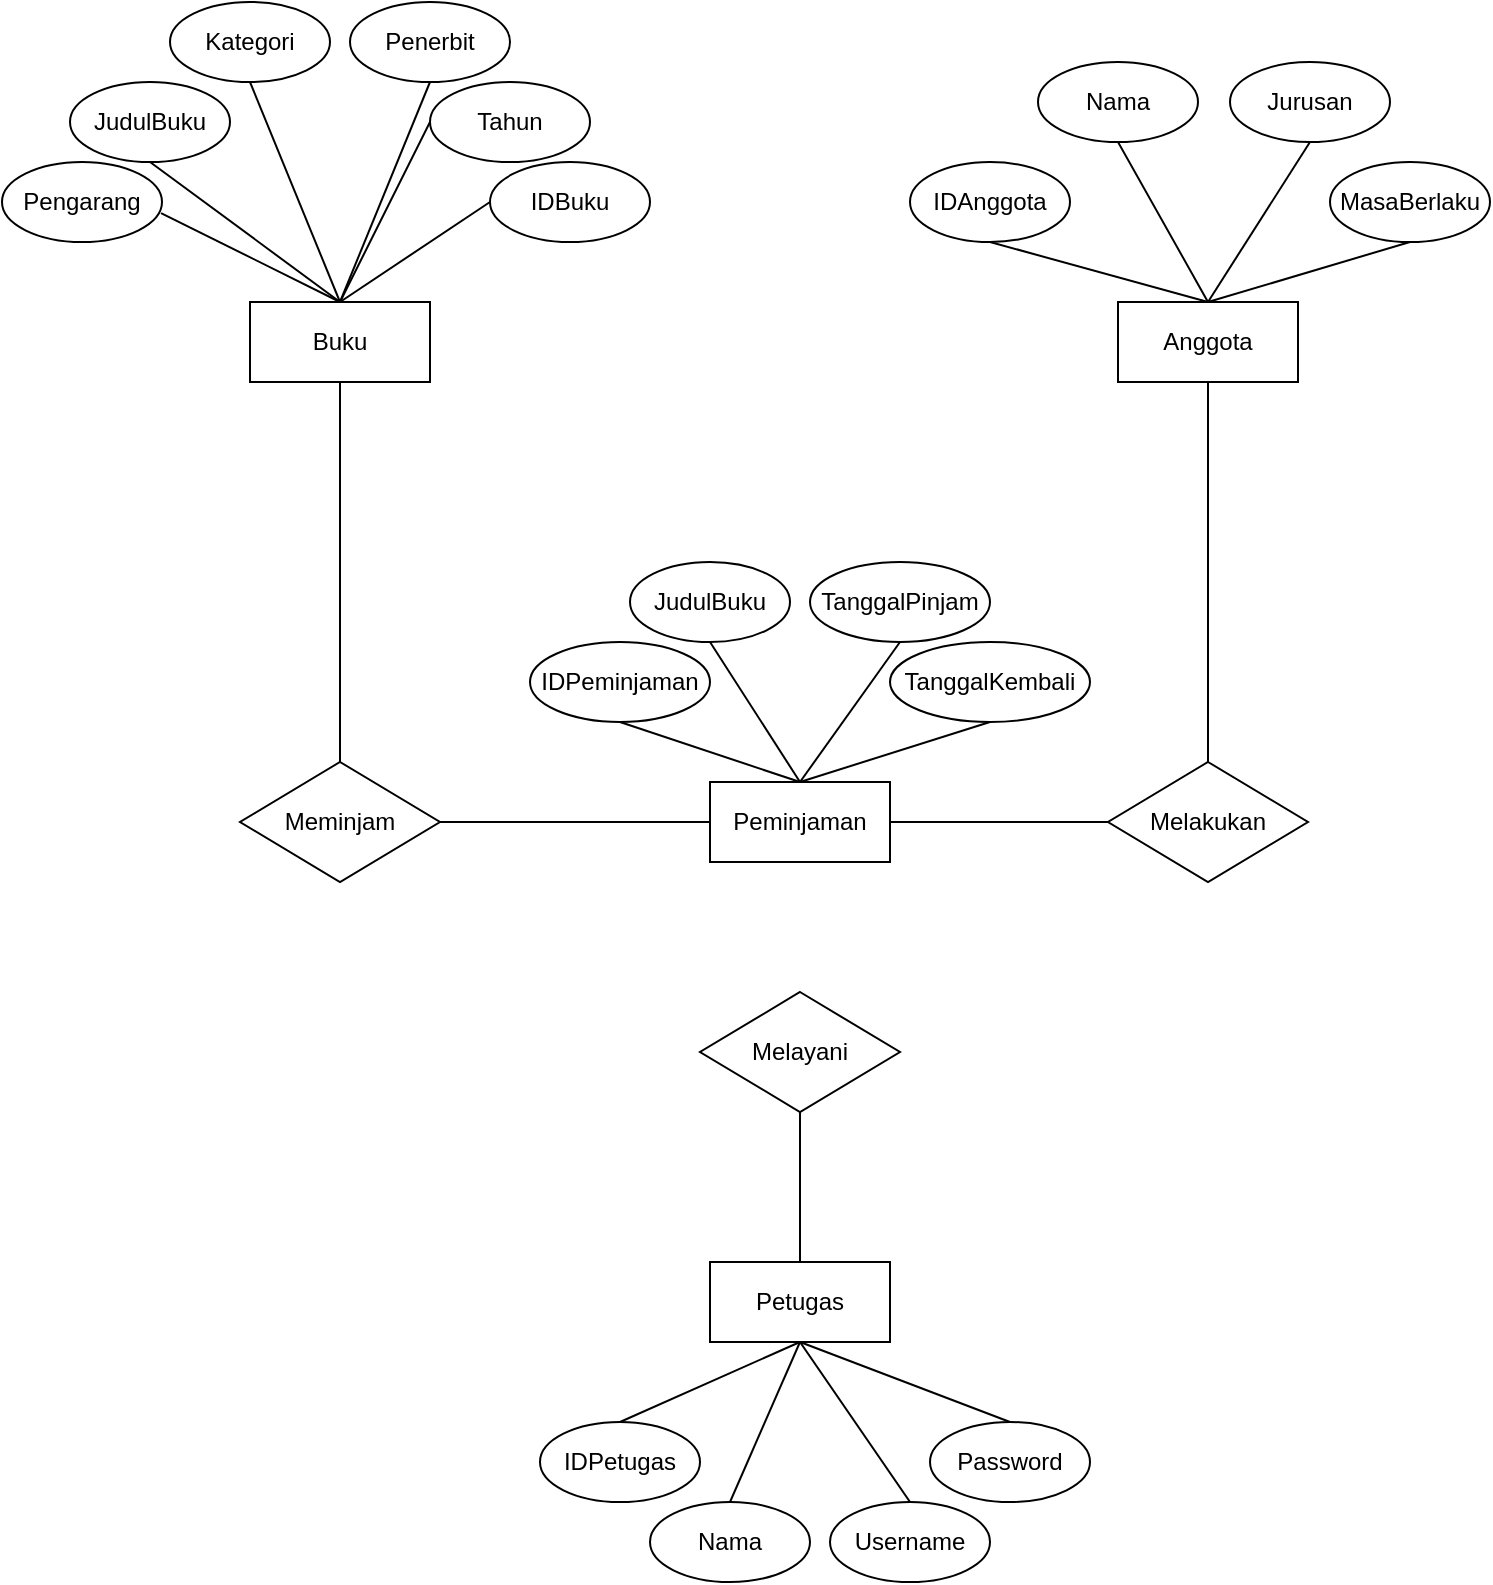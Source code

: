 <mxfile version="22.1.3" type="google">
  <diagram name="Halaman-1" id="yoYZs8vuOn2txmbLaila">
    <mxGraphModel dx="2387" dy="362" grid="1" gridSize="10" guides="1" tooltips="1" connect="1" arrows="1" fold="1" page="1" pageScale="1" pageWidth="827" pageHeight="1169" math="0" shadow="0">
      <root>
        <mxCell id="0" />
        <mxCell id="1" parent="0" />
        <mxCell id="bV-LUignm93GjpWoHWLM-1" value="Pengarang" style="ellipse;whiteSpace=wrap;html=1;" vertex="1" parent="1">
          <mxGeometry x="-1654" y="110" width="80" height="40" as="geometry" />
        </mxCell>
        <mxCell id="bV-LUignm93GjpWoHWLM-2" value="Tahun" style="ellipse;whiteSpace=wrap;html=1;" vertex="1" parent="1">
          <mxGeometry x="-1440" y="70" width="80" height="40" as="geometry" />
        </mxCell>
        <mxCell id="bV-LUignm93GjpWoHWLM-3" value="Penerbit" style="ellipse;whiteSpace=wrap;html=1;" vertex="1" parent="1">
          <mxGeometry x="-1480" y="30" width="80" height="40" as="geometry" />
        </mxCell>
        <mxCell id="bV-LUignm93GjpWoHWLM-4" value="Kategori" style="ellipse;whiteSpace=wrap;html=1;" vertex="1" parent="1">
          <mxGeometry x="-1570" y="30" width="80" height="40" as="geometry" />
        </mxCell>
        <mxCell id="bV-LUignm93GjpWoHWLM-5" value="JudulBuku" style="ellipse;whiteSpace=wrap;html=1;" vertex="1" parent="1">
          <mxGeometry x="-1620" y="70" width="80" height="40" as="geometry" />
        </mxCell>
        <mxCell id="bV-LUignm93GjpWoHWLM-7" value="IDBuku" style="ellipse;whiteSpace=wrap;html=1;" vertex="1" parent="1">
          <mxGeometry x="-1410" y="110" width="80" height="40" as="geometry" />
        </mxCell>
        <mxCell id="bV-LUignm93GjpWoHWLM-8" value="Buku" style="rounded=0;whiteSpace=wrap;html=1;" vertex="1" parent="1">
          <mxGeometry x="-1530" y="180" width="90" height="40" as="geometry" />
        </mxCell>
        <mxCell id="bV-LUignm93GjpWoHWLM-9" value="IDAnggota" style="ellipse;whiteSpace=wrap;html=1;" vertex="1" parent="1">
          <mxGeometry x="-1200" y="110" width="80" height="40" as="geometry" />
        </mxCell>
        <mxCell id="bV-LUignm93GjpWoHWLM-11" value="MasaBerlaku" style="ellipse;whiteSpace=wrap;html=1;" vertex="1" parent="1">
          <mxGeometry x="-990" y="110" width="80" height="40" as="geometry" />
        </mxCell>
        <mxCell id="bV-LUignm93GjpWoHWLM-12" value="Jurusan" style="ellipse;whiteSpace=wrap;html=1;" vertex="1" parent="1">
          <mxGeometry x="-1040" y="60" width="80" height="40" as="geometry" />
        </mxCell>
        <mxCell id="bV-LUignm93GjpWoHWLM-13" value="Nama" style="ellipse;whiteSpace=wrap;html=1;" vertex="1" parent="1">
          <mxGeometry x="-1136" y="60" width="80" height="40" as="geometry" />
        </mxCell>
        <mxCell id="bV-LUignm93GjpWoHWLM-15" value="Anggota" style="rounded=0;whiteSpace=wrap;html=1;" vertex="1" parent="1">
          <mxGeometry x="-1096" y="180" width="90" height="40" as="geometry" />
        </mxCell>
        <mxCell id="bV-LUignm93GjpWoHWLM-20" value="TanggalKembali" style="ellipse;whiteSpace=wrap;html=1;" vertex="1" parent="1">
          <mxGeometry x="-1210" y="350" width="100" height="40" as="geometry" />
        </mxCell>
        <mxCell id="bV-LUignm93GjpWoHWLM-21" value="IDPeminjaman" style="ellipse;whiteSpace=wrap;html=1;" vertex="1" parent="1">
          <mxGeometry x="-1390" y="350" width="90" height="40" as="geometry" />
        </mxCell>
        <mxCell id="bV-LUignm93GjpWoHWLM-24" value="Peminjaman" style="rounded=0;whiteSpace=wrap;html=1;" vertex="1" parent="1">
          <mxGeometry x="-1300" y="420" width="90" height="40" as="geometry" />
        </mxCell>
        <mxCell id="bV-LUignm93GjpWoHWLM-25" value="JudulBuku" style="ellipse;whiteSpace=wrap;html=1;" vertex="1" parent="1">
          <mxGeometry x="-1340" y="310" width="80" height="40" as="geometry" />
        </mxCell>
        <mxCell id="bV-LUignm93GjpWoHWLM-26" value="TanggalPinjam" style="ellipse;whiteSpace=wrap;html=1;" vertex="1" parent="1">
          <mxGeometry x="-1250" y="310" width="90" height="40" as="geometry" />
        </mxCell>
        <mxCell id="bV-LUignm93GjpWoHWLM-27" value="Meminjam" style="rhombus;whiteSpace=wrap;html=1;" vertex="1" parent="1">
          <mxGeometry x="-1535" y="410" width="100" height="60" as="geometry" />
        </mxCell>
        <mxCell id="bV-LUignm93GjpWoHWLM-28" value="Melakukan" style="rhombus;whiteSpace=wrap;html=1;" vertex="1" parent="1">
          <mxGeometry x="-1101" y="410" width="100" height="60" as="geometry" />
        </mxCell>
        <mxCell id="bV-LUignm93GjpWoHWLM-29" value="" style="endArrow=none;html=1;rounded=0;entryX=0;entryY=0.5;entryDx=0;entryDy=0;exitX=0.5;exitY=0;exitDx=0;exitDy=0;" edge="1" parent="1" source="bV-LUignm93GjpWoHWLM-8" target="bV-LUignm93GjpWoHWLM-7">
          <mxGeometry width="50" height="50" relative="1" as="geometry">
            <mxPoint x="-1520" y="190" as="sourcePoint" />
            <mxPoint x="-1470" y="140" as="targetPoint" />
          </mxGeometry>
        </mxCell>
        <mxCell id="bV-LUignm93GjpWoHWLM-30" value="" style="endArrow=none;html=1;rounded=0;entryX=0;entryY=0.5;entryDx=0;entryDy=0;exitX=0.5;exitY=0;exitDx=0;exitDy=0;" edge="1" parent="1" source="bV-LUignm93GjpWoHWLM-8" target="bV-LUignm93GjpWoHWLM-2">
          <mxGeometry width="50" height="50" relative="1" as="geometry">
            <mxPoint x="-1430" y="250" as="sourcePoint" />
            <mxPoint x="-1380" y="200" as="targetPoint" />
          </mxGeometry>
        </mxCell>
        <mxCell id="bV-LUignm93GjpWoHWLM-31" value="" style="endArrow=none;html=1;rounded=0;entryX=0.5;entryY=1;entryDx=0;entryDy=0;exitX=0.5;exitY=0;exitDx=0;exitDy=0;" edge="1" parent="1" source="bV-LUignm93GjpWoHWLM-8" target="bV-LUignm93GjpWoHWLM-4">
          <mxGeometry width="50" height="50" relative="1" as="geometry">
            <mxPoint x="-1420" y="260" as="sourcePoint" />
            <mxPoint x="-1370" y="210" as="targetPoint" />
          </mxGeometry>
        </mxCell>
        <mxCell id="bV-LUignm93GjpWoHWLM-32" value="" style="endArrow=none;html=1;rounded=0;entryX=0.5;entryY=1;entryDx=0;entryDy=0;" edge="1" parent="1" target="bV-LUignm93GjpWoHWLM-3">
          <mxGeometry width="50" height="50" relative="1" as="geometry">
            <mxPoint x="-1485" y="180" as="sourcePoint" />
            <mxPoint x="-1360" y="220" as="targetPoint" />
          </mxGeometry>
        </mxCell>
        <mxCell id="bV-LUignm93GjpWoHWLM-33" value="" style="endArrow=none;html=1;rounded=0;entryX=0.5;entryY=1;entryDx=0;entryDy=0;exitX=0.5;exitY=0;exitDx=0;exitDy=0;" edge="1" parent="1" source="bV-LUignm93GjpWoHWLM-8" target="bV-LUignm93GjpWoHWLM-5">
          <mxGeometry width="50" height="50" relative="1" as="geometry">
            <mxPoint x="-1400" y="280" as="sourcePoint" />
            <mxPoint x="-1350" y="230" as="targetPoint" />
          </mxGeometry>
        </mxCell>
        <mxCell id="bV-LUignm93GjpWoHWLM-34" value="" style="endArrow=none;html=1;rounded=0;entryX=0.994;entryY=0.638;entryDx=0;entryDy=0;entryPerimeter=0;exitX=0.5;exitY=0;exitDx=0;exitDy=0;" edge="1" parent="1" source="bV-LUignm93GjpWoHWLM-8" target="bV-LUignm93GjpWoHWLM-1">
          <mxGeometry width="50" height="50" relative="1" as="geometry">
            <mxPoint x="-1390" y="290" as="sourcePoint" />
            <mxPoint x="-1340" y="240" as="targetPoint" />
          </mxGeometry>
        </mxCell>
        <mxCell id="bV-LUignm93GjpWoHWLM-35" value="" style="endArrow=none;html=1;rounded=0;entryX=0.5;entryY=1;entryDx=0;entryDy=0;exitX=0.5;exitY=0;exitDx=0;exitDy=0;" edge="1" parent="1" source="bV-LUignm93GjpWoHWLM-15" target="bV-LUignm93GjpWoHWLM-9">
          <mxGeometry width="50" height="50" relative="1" as="geometry">
            <mxPoint x="-1380" y="300" as="sourcePoint" />
            <mxPoint x="-1330" y="250" as="targetPoint" />
          </mxGeometry>
        </mxCell>
        <mxCell id="bV-LUignm93GjpWoHWLM-36" value="" style="endArrow=none;html=1;rounded=0;entryX=0.5;entryY=1;entryDx=0;entryDy=0;exitX=0.5;exitY=0;exitDx=0;exitDy=0;" edge="1" parent="1" source="bV-LUignm93GjpWoHWLM-15" target="bV-LUignm93GjpWoHWLM-13">
          <mxGeometry width="50" height="50" relative="1" as="geometry">
            <mxPoint x="-1370" y="310" as="sourcePoint" />
            <mxPoint x="-1320" y="260" as="targetPoint" />
          </mxGeometry>
        </mxCell>
        <mxCell id="bV-LUignm93GjpWoHWLM-37" value="" style="endArrow=none;html=1;rounded=0;entryX=0.5;entryY=1;entryDx=0;entryDy=0;exitX=0.5;exitY=0;exitDx=0;exitDy=0;" edge="1" parent="1" source="bV-LUignm93GjpWoHWLM-15" target="bV-LUignm93GjpWoHWLM-12">
          <mxGeometry width="50" height="50" relative="1" as="geometry">
            <mxPoint x="-1360" y="320" as="sourcePoint" />
            <mxPoint x="-1310" y="270" as="targetPoint" />
          </mxGeometry>
        </mxCell>
        <mxCell id="bV-LUignm93GjpWoHWLM-38" value="" style="endArrow=none;html=1;rounded=0;entryX=1;entryY=0.5;entryDx=0;entryDy=0;exitX=0;exitY=0.5;exitDx=0;exitDy=0;" edge="1" parent="1" source="bV-LUignm93GjpWoHWLM-24" target="bV-LUignm93GjpWoHWLM-27">
          <mxGeometry width="50" height="50" relative="1" as="geometry">
            <mxPoint x="-1410" y="490" as="sourcePoint" />
            <mxPoint x="-1360" y="440" as="targetPoint" />
          </mxGeometry>
        </mxCell>
        <mxCell id="bV-LUignm93GjpWoHWLM-39" value="" style="endArrow=none;html=1;rounded=0;exitX=0.5;exitY=0;exitDx=0;exitDy=0;" edge="1" parent="1" source="bV-LUignm93GjpWoHWLM-15">
          <mxGeometry width="50" height="50" relative="1" as="geometry">
            <mxPoint x="-1340" y="340" as="sourcePoint" />
            <mxPoint x="-950" y="150" as="targetPoint" />
          </mxGeometry>
        </mxCell>
        <mxCell id="bV-LUignm93GjpWoHWLM-40" value="" style="endArrow=none;html=1;rounded=0;entryX=0.5;entryY=1;entryDx=0;entryDy=0;exitX=0.5;exitY=0;exitDx=0;exitDy=0;" edge="1" parent="1" source="bV-LUignm93GjpWoHWLM-24" target="bV-LUignm93GjpWoHWLM-21">
          <mxGeometry width="50" height="50" relative="1" as="geometry">
            <mxPoint x="-1330" y="350" as="sourcePoint" />
            <mxPoint x="-1280" y="300" as="targetPoint" />
          </mxGeometry>
        </mxCell>
        <mxCell id="bV-LUignm93GjpWoHWLM-41" value="" style="endArrow=none;html=1;rounded=0;entryX=0.5;entryY=1;entryDx=0;entryDy=0;exitX=0.5;exitY=0;exitDx=0;exitDy=0;" edge="1" parent="1" source="bV-LUignm93GjpWoHWLM-24" target="bV-LUignm93GjpWoHWLM-25">
          <mxGeometry width="50" height="50" relative="1" as="geometry">
            <mxPoint x="-1320" y="360" as="sourcePoint" />
            <mxPoint x="-1270" y="310" as="targetPoint" />
          </mxGeometry>
        </mxCell>
        <mxCell id="bV-LUignm93GjpWoHWLM-42" value="" style="endArrow=none;html=1;rounded=0;entryX=0.5;entryY=1;entryDx=0;entryDy=0;exitX=0.5;exitY=0;exitDx=0;exitDy=0;" edge="1" parent="1" source="bV-LUignm93GjpWoHWLM-24" target="bV-LUignm93GjpWoHWLM-26">
          <mxGeometry width="50" height="50" relative="1" as="geometry">
            <mxPoint x="-1310" y="370" as="sourcePoint" />
            <mxPoint x="-1260" y="320" as="targetPoint" />
          </mxGeometry>
        </mxCell>
        <mxCell id="bV-LUignm93GjpWoHWLM-43" value="" style="endArrow=none;html=1;rounded=0;entryX=0.5;entryY=1;entryDx=0;entryDy=0;exitX=0.5;exitY=0;exitDx=0;exitDy=0;" edge="1" parent="1" source="bV-LUignm93GjpWoHWLM-24" target="bV-LUignm93GjpWoHWLM-20">
          <mxGeometry width="50" height="50" relative="1" as="geometry">
            <mxPoint x="-1300" y="380" as="sourcePoint" />
            <mxPoint x="-1250" y="330" as="targetPoint" />
          </mxGeometry>
        </mxCell>
        <mxCell id="bV-LUignm93GjpWoHWLM-44" value="" style="endArrow=none;html=1;rounded=0;entryX=0.5;entryY=0;entryDx=0;entryDy=0;" edge="1" parent="1" source="bV-LUignm93GjpWoHWLM-15" target="bV-LUignm93GjpWoHWLM-28">
          <mxGeometry width="50" height="50" relative="1" as="geometry">
            <mxPoint x="-1010" y="290" as="sourcePoint" />
            <mxPoint x="-1150" y="290" as="targetPoint" />
          </mxGeometry>
        </mxCell>
        <mxCell id="bV-LUignm93GjpWoHWLM-45" value="" style="endArrow=none;html=1;rounded=0;exitX=0.5;exitY=0;exitDx=0;exitDy=0;" edge="1" parent="1" source="bV-LUignm93GjpWoHWLM-27" target="bV-LUignm93GjpWoHWLM-8">
          <mxGeometry width="50" height="50" relative="1" as="geometry">
            <mxPoint x="-1280" y="460" as="sourcePoint" />
            <mxPoint x="-1420" y="460" as="targetPoint" />
          </mxGeometry>
        </mxCell>
        <mxCell id="bV-LUignm93GjpWoHWLM-46" value="" style="endArrow=none;html=1;rounded=0;entryX=1;entryY=0.5;entryDx=0;entryDy=0;exitX=0;exitY=0.5;exitDx=0;exitDy=0;" edge="1" parent="1" source="bV-LUignm93GjpWoHWLM-28" target="bV-LUignm93GjpWoHWLM-24">
          <mxGeometry width="50" height="50" relative="1" as="geometry">
            <mxPoint x="-1270" y="470" as="sourcePoint" />
            <mxPoint x="-1410" y="470" as="targetPoint" />
          </mxGeometry>
        </mxCell>
        <mxCell id="bV-LUignm93GjpWoHWLM-47" value="Username" style="ellipse;whiteSpace=wrap;html=1;" vertex="1" parent="1">
          <mxGeometry x="-1240" y="780" width="80" height="40" as="geometry" />
        </mxCell>
        <mxCell id="bV-LUignm93GjpWoHWLM-48" value="Password" style="ellipse;whiteSpace=wrap;html=1;" vertex="1" parent="1">
          <mxGeometry x="-1190" y="740" width="80" height="40" as="geometry" />
        </mxCell>
        <mxCell id="bV-LUignm93GjpWoHWLM-49" value="Nama" style="ellipse;whiteSpace=wrap;html=1;" vertex="1" parent="1">
          <mxGeometry x="-1330" y="780" width="80" height="40" as="geometry" />
        </mxCell>
        <mxCell id="bV-LUignm93GjpWoHWLM-50" value="IDPetugas" style="ellipse;whiteSpace=wrap;html=1;" vertex="1" parent="1">
          <mxGeometry x="-1385" y="740" width="80" height="40" as="geometry" />
        </mxCell>
        <mxCell id="bV-LUignm93GjpWoHWLM-53" value="Petugas" style="rounded=0;whiteSpace=wrap;html=1;" vertex="1" parent="1">
          <mxGeometry x="-1300" y="660" width="90" height="40" as="geometry" />
        </mxCell>
        <mxCell id="bV-LUignm93GjpWoHWLM-60" value="Melayani" style="rhombus;whiteSpace=wrap;html=1;" vertex="1" parent="1">
          <mxGeometry x="-1305" y="525" width="100" height="60" as="geometry" />
        </mxCell>
        <mxCell id="bV-LUignm93GjpWoHWLM-61" value="" style="endArrow=none;html=1;rounded=0;entryX=0.5;entryY=1;entryDx=0;entryDy=0;exitX=0.5;exitY=0;exitDx=0;exitDy=0;" edge="1" parent="1" source="bV-LUignm93GjpWoHWLM-50" target="bV-LUignm93GjpWoHWLM-53">
          <mxGeometry width="50" height="50" relative="1" as="geometry">
            <mxPoint x="-1360" y="680" as="sourcePoint" />
            <mxPoint x="-1310" y="630" as="targetPoint" />
          </mxGeometry>
        </mxCell>
        <mxCell id="bV-LUignm93GjpWoHWLM-62" value="" style="endArrow=none;html=1;rounded=0;entryX=0.5;entryY=1;entryDx=0;entryDy=0;exitX=0.5;exitY=0;exitDx=0;exitDy=0;" edge="1" parent="1" source="bV-LUignm93GjpWoHWLM-48" target="bV-LUignm93GjpWoHWLM-53">
          <mxGeometry width="50" height="50" relative="1" as="geometry">
            <mxPoint x="-1350" y="690" as="sourcePoint" />
            <mxPoint x="-1300" y="640" as="targetPoint" />
          </mxGeometry>
        </mxCell>
        <mxCell id="bV-LUignm93GjpWoHWLM-63" value="" style="endArrow=none;html=1;rounded=0;entryX=0.5;entryY=1;entryDx=0;entryDy=0;exitX=0.5;exitY=0;exitDx=0;exitDy=0;" edge="1" parent="1" source="bV-LUignm93GjpWoHWLM-47" target="bV-LUignm93GjpWoHWLM-53">
          <mxGeometry width="50" height="50" relative="1" as="geometry">
            <mxPoint x="-1340" y="700" as="sourcePoint" />
            <mxPoint x="-1290" y="650" as="targetPoint" />
          </mxGeometry>
        </mxCell>
        <mxCell id="bV-LUignm93GjpWoHWLM-64" value="" style="endArrow=none;html=1;rounded=0;exitX=0.5;exitY=0;exitDx=0;exitDy=0;" edge="1" parent="1" source="bV-LUignm93GjpWoHWLM-53" target="bV-LUignm93GjpWoHWLM-60">
          <mxGeometry width="50" height="50" relative="1" as="geometry">
            <mxPoint x="-1330" y="710" as="sourcePoint" />
            <mxPoint x="-1255" y="590" as="targetPoint" />
          </mxGeometry>
        </mxCell>
        <mxCell id="bV-LUignm93GjpWoHWLM-65" value="" style="endArrow=none;html=1;rounded=0;entryX=0.5;entryY=1;entryDx=0;entryDy=0;exitX=0.5;exitY=0;exitDx=0;exitDy=0;" edge="1" parent="1" source="bV-LUignm93GjpWoHWLM-49" target="bV-LUignm93GjpWoHWLM-53">
          <mxGeometry width="50" height="50" relative="1" as="geometry">
            <mxPoint x="-1320" y="720" as="sourcePoint" />
            <mxPoint x="-1270" y="670" as="targetPoint" />
          </mxGeometry>
        </mxCell>
      </root>
    </mxGraphModel>
  </diagram>
</mxfile>
